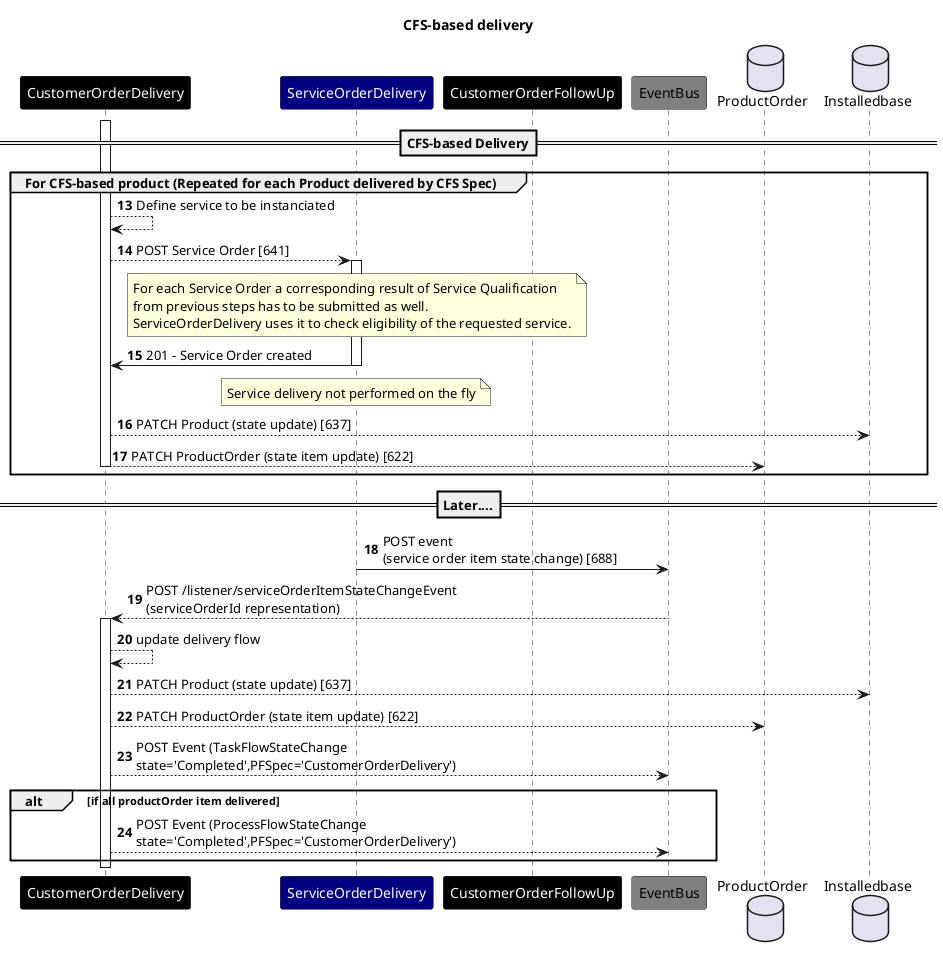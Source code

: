 
@startuml
skinparam ParticipantFontColor automatic
Title: CFS-based delivery
autonumber 13
participant CustomerOrderDelivery #Black
participant ServiceOrderDelivery #Navy
participant CustomerOrderFollowUp #Black
participant EventBus #Grey
database ProductOrder
database Installedbase

== CFS-based Delivery==
activate CustomerOrderDelivery
group For CFS-based product (Repeated for each Product delivered by CFS Spec)
CustomerOrderDelivery --> CustomerOrderDelivery: Define service to be instanciated
CustomerOrderDelivery --> ServiceOrderDelivery: POST Service Order [641]
activate ServiceOrderDelivery
Note over ServiceOrderDelivery : For each Service Order a corresponding result of Service Qualification \nfrom previous steps has to be submitted as well. \nServiceOrderDelivery uses it to check eligibility of the requested service.
ServiceOrderDelivery -> CustomerOrderDelivery : 201 - Service Order created
Note over ServiceOrderDelivery : Service delivery not performed on the fly
deactivate ServiceOrderDelivery
CustomerOrderDelivery --> Installedbase: PATCH Product (state update) [637]
CustomerOrderDelivery --> ProductOrder: PATCH ProductOrder (state item update) [622]
deactivate CustomerOrderDelivery
end

== Later....==
ServiceOrderDelivery -> EventBus : POST event\n(service order item state change) [688]
EventBus --> CustomerOrderDelivery:  POST /listener/serviceOrderItemStateChangeEvent\n(serviceOrderId representation)
activate CustomerOrderDelivery
CustomerOrderDelivery --> CustomerOrderDelivery : update delivery flow
CustomerOrderDelivery --> Installedbase: PATCH Product (state update) [637]
CustomerOrderDelivery --> ProductOrder: PATCH ProductOrder (state item update) [622]
CustomerOrderDelivery --> EventBus : POST Event (TaskFlowStateChange\nstate='Completed',PFSpec='CustomerOrderDelivery')
alt if all productOrder item delivered
CustomerOrderDelivery --> EventBus : POST Event (ProcessFlowStateChange\nstate='Completed',PFSpec='CustomerOrderDelivery')
end
deactivate CustomerOrderDelivery
@enduml
